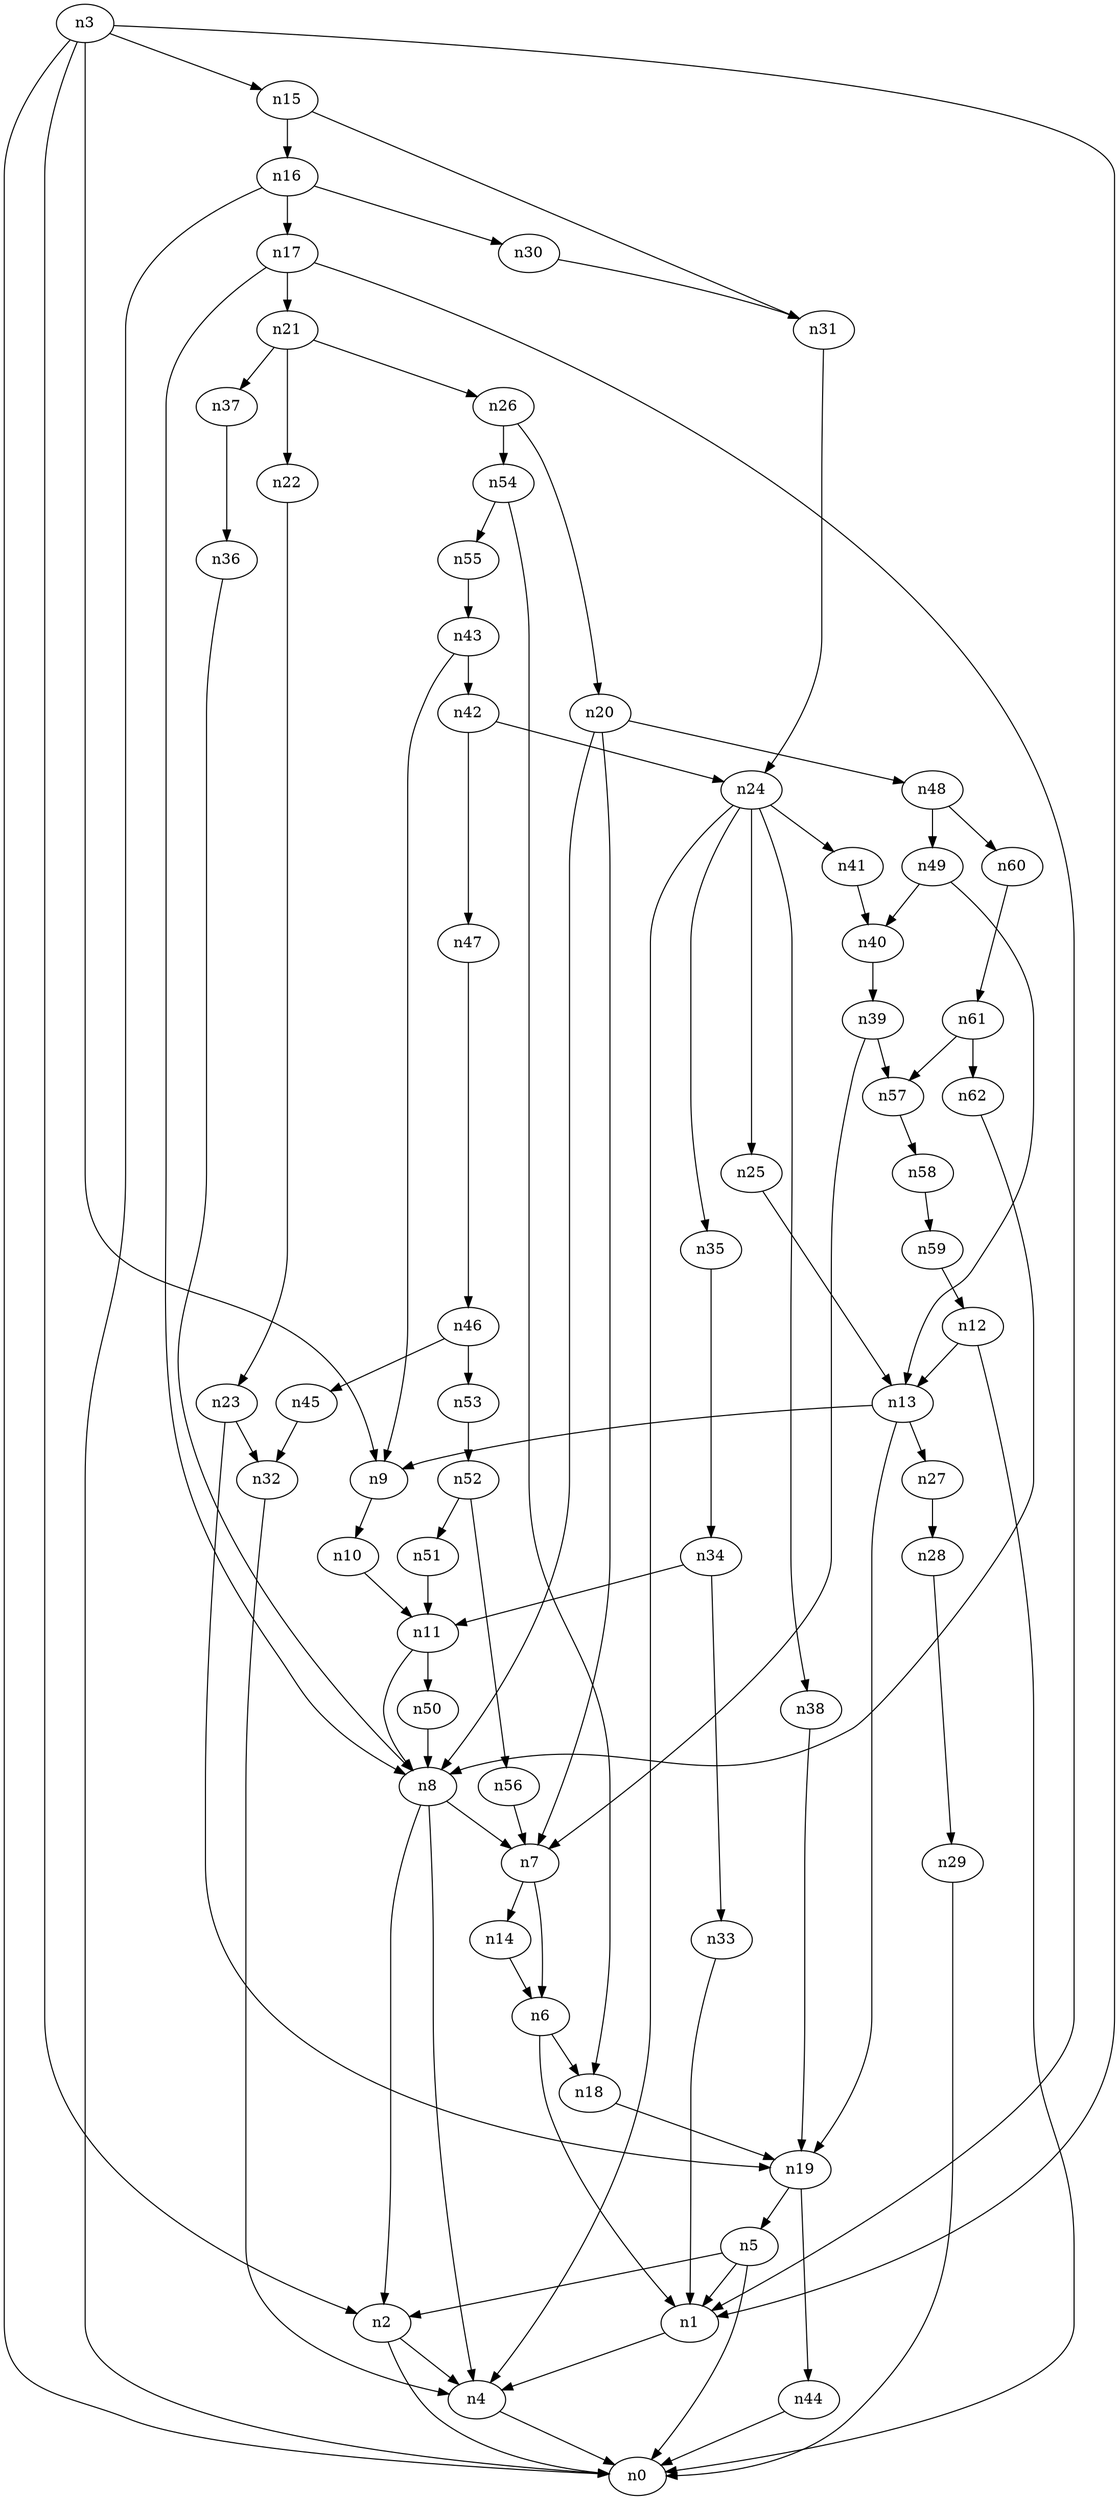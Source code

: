 digraph G {
	n1 -> n4	 [_graphml_id=e4];
	n2 -> n0	 [_graphml_id=e23];
	n2 -> n4	 [_graphml_id=e7];
	n3 -> n0	 [_graphml_id=e0];
	n3 -> n1	 [_graphml_id=e3];
	n3 -> n2	 [_graphml_id=e6];
	n3 -> n9	 [_graphml_id=e13];
	n3 -> n15	 [_graphml_id=e24];
	n4 -> n0	 [_graphml_id=e1];
	n5 -> n0	 [_graphml_id=e2];
	n5 -> n1	 [_graphml_id=e5];
	n5 -> n2	 [_graphml_id=e8];
	n6 -> n1	 [_graphml_id=e9];
	n6 -> n18	 [_graphml_id=e28];
	n7 -> n6	 [_graphml_id=e10];
	n7 -> n14	 [_graphml_id=e20];
	n8 -> n2	 [_graphml_id=e22];
	n8 -> n4	 [_graphml_id=e12];
	n8 -> n7	 [_graphml_id=e11];
	n9 -> n10	 [_graphml_id=e14];
	n10 -> n11	 [_graphml_id=e15];
	n11 -> n8	 [_graphml_id=e16];
	n11 -> n50	 [_graphml_id=e81];
	n12 -> n0	 [_graphml_id=e17];
	n12 -> n13	 [_graphml_id=e18];
	n13 -> n9	 [_graphml_id=e19];
	n13 -> n19	 [_graphml_id=e53];
	n13 -> n27	 [_graphml_id=e44];
	n14 -> n6	 [_graphml_id=e21];
	n15 -> n16	 [_graphml_id=e25];
	n15 -> n31	 [_graphml_id=e50];
	n16 -> n0	 [_graphml_id=e43];
	n16 -> n17	 [_graphml_id=e26];
	n16 -> n30	 [_graphml_id=e48];
	n17 -> n1	 [_graphml_id=e27];
	n17 -> n8	 [_graphml_id=e33];
	n17 -> n21	 [_graphml_id=e34];
	n18 -> n19	 [_graphml_id=e29];
	n19 -> n5	 [_graphml_id=e30];
	n19 -> n44	 [_graphml_id=e71];
	n20 -> n7	 [_graphml_id=e31];
	n20 -> n8	 [_graphml_id=e32];
	n20 -> n48	 [_graphml_id=e78];
	n21 -> n22	 [_graphml_id=e35];
	n21 -> n26	 [_graphml_id=e41];
	n21 -> n37	 [_graphml_id=e60];
	n22 -> n23	 [_graphml_id=e36];
	n23 -> n19	 [_graphml_id=e37];
	n23 -> n32	 [_graphml_id=e51];
	n24 -> n4	 [_graphml_id=e38];
	n24 -> n25	 [_graphml_id=e39];
	n24 -> n35	 [_graphml_id=e57];
	n24 -> n38	 [_graphml_id=e62];
	n24 -> n41	 [_graphml_id=e67];
	n25 -> n13	 [_graphml_id=e40];
	n26 -> n20	 [_graphml_id=e42];
	n26 -> n54	 [_graphml_id=e87];
	n27 -> n28	 [_graphml_id=e45];
	n28 -> n29	 [_graphml_id=e46];
	n29 -> n0	 [_graphml_id=e47];
	n30 -> n31	 [_graphml_id=e49];
	n31 -> n24	 [_graphml_id=e63];
	n32 -> n4	 [_graphml_id=e52];
	n33 -> n1	 [_graphml_id=e54];
	n34 -> n11	 [_graphml_id=e73];
	n34 -> n33	 [_graphml_id=e55];
	n35 -> n34	 [_graphml_id=e56];
	n36 -> n8	 [_graphml_id=e58];
	n37 -> n36	 [_graphml_id=e59];
	n38 -> n19	 [_graphml_id=e61];
	n39 -> n7	 [_graphml_id=e64];
	n39 -> n57	 [_graphml_id=e94];
	n40 -> n39	 [_graphml_id=e65];
	n41 -> n40	 [_graphml_id=e66];
	n42 -> n24	 [_graphml_id=e68];
	n42 -> n47	 [_graphml_id=e77];
	n43 -> n9	 [_graphml_id=e70];
	n43 -> n42	 [_graphml_id=e69];
	n44 -> n0	 [_graphml_id=e72];
	n45 -> n32	 [_graphml_id=e74];
	n46 -> n45	 [_graphml_id=e75];
	n46 -> n53	 [_graphml_id=e86];
	n47 -> n46	 [_graphml_id=e76];
	n48 -> n49	 [_graphml_id=e79];
	n48 -> n60	 [_graphml_id=e98];
	n49 -> n13	 [_graphml_id=e80];
	n49 -> n40	 [_graphml_id=e92];
	n50 -> n8	 [_graphml_id=e82];
	n51 -> n11	 [_graphml_id=e83];
	n52 -> n51	 [_graphml_id=e84];
	n52 -> n56	 [_graphml_id=e91];
	n53 -> n52	 [_graphml_id=e85];
	n54 -> n18	 [_graphml_id=e93];
	n54 -> n55	 [_graphml_id=e88];
	n55 -> n43	 [_graphml_id=e89];
	n56 -> n7	 [_graphml_id=e90];
	n57 -> n58	 [_graphml_id=e95];
	n58 -> n59	 [_graphml_id=e96];
	n59 -> n12	 [_graphml_id=e97];
	n60 -> n61	 [_graphml_id=e99];
	n61 -> n57	 [_graphml_id=e100];
	n61 -> n62	 [_graphml_id=e101];
	n62 -> n8	 [_graphml_id=e102];
}

